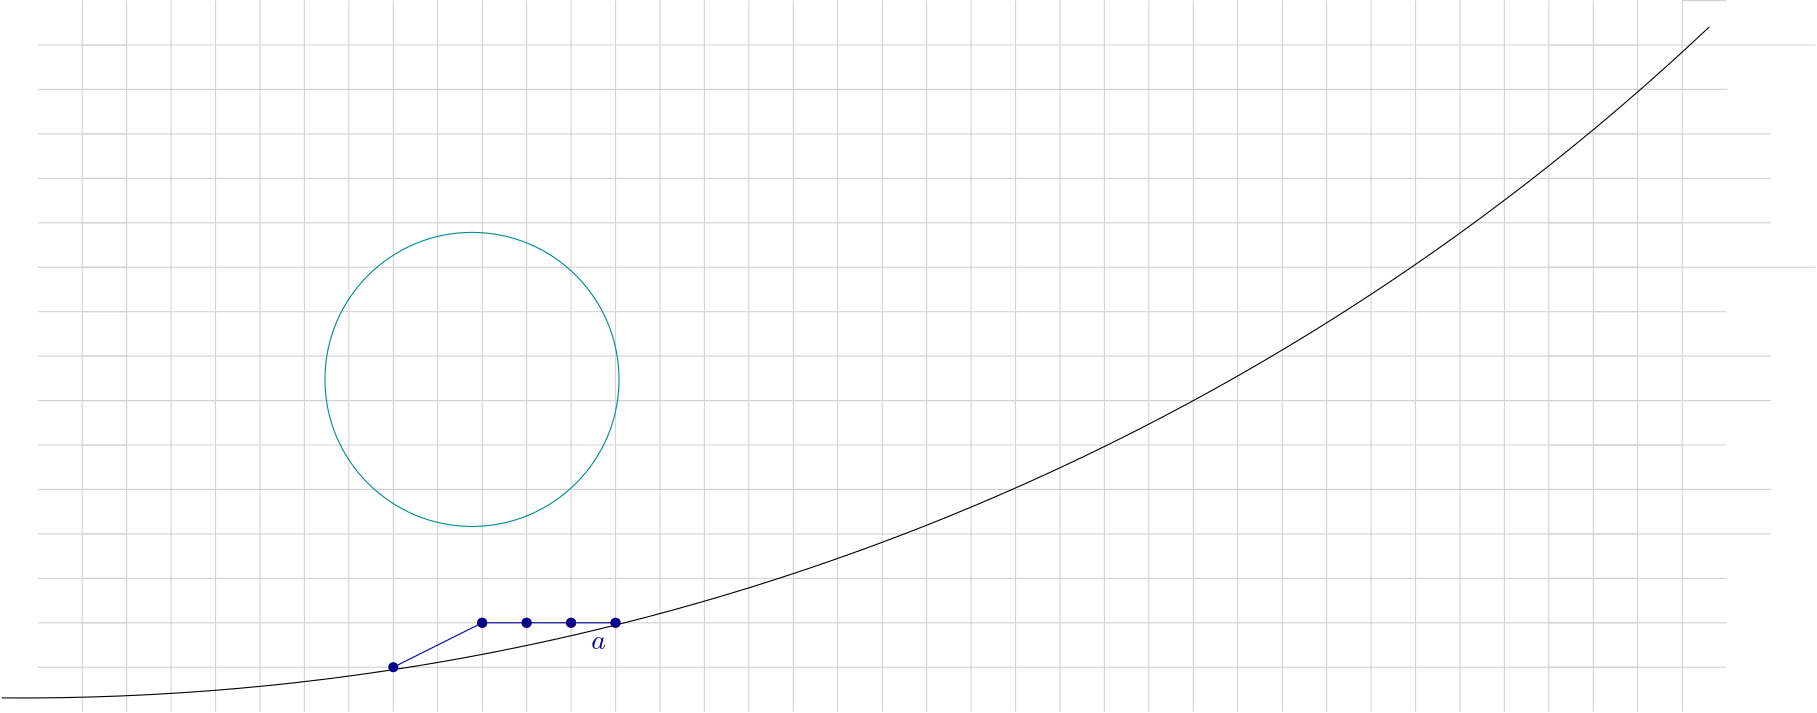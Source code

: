 <?xml version="1.0"?>
<!DOCTYPE ipe SYSTEM "ipe.dtd">
<ipe version="70005" creator="Ipe 7.1.1">
<info created="D:20130604104208" modified="D:20130604163444"/>
<ipestyle name="basic">
<symbol name="arrow/arc(spx)">
<path stroke="sym-stroke" fill="sym-stroke" pen="sym-pen">
0 0 m
-1 0.333 l
-1 -0.333 l
h
</path>
</symbol>
<symbol name="arrow/farc(spx)">
<path stroke="sym-stroke" fill="white" pen="sym-pen">
0 0 m
-1 0.333 l
-1 -0.333 l
h
</path>
</symbol>
<symbol name="mark/circle(sx)" transformations="translations">
<path fill="sym-stroke">
0.6 0 0 0.6 0 0 e
0.4 0 0 0.4 0 0 e
</path>
</symbol>
<symbol name="mark/disk(sx)" transformations="translations">
<path fill="sym-stroke">
0.6 0 0 0.6 0 0 e
</path>
</symbol>
<symbol name="mark/fdisk(sfx)" transformations="translations">
<group>
<path fill="sym-fill">
0.5 0 0 0.5 0 0 e
</path>
<path fill="sym-stroke" fillrule="eofill">
0.6 0 0 0.6 0 0 e
0.4 0 0 0.4 0 0 e
</path>
</group>
</symbol>
<symbol name="mark/box(sx)" transformations="translations">
<path fill="sym-stroke" fillrule="eofill">
-0.6 -0.6 m
0.6 -0.6 l
0.6 0.6 l
-0.6 0.6 l
h
-0.4 -0.4 m
0.4 -0.4 l
0.4 0.4 l
-0.4 0.4 l
h
</path>
</symbol>
<symbol name="mark/square(sx)" transformations="translations">
<path fill="sym-stroke">
-0.6 -0.6 m
0.6 -0.6 l
0.6 0.6 l
-0.6 0.6 l
h
</path>
</symbol>
<symbol name="mark/fsquare(sfx)" transformations="translations">
<group>
<path fill="sym-fill">
-0.5 -0.5 m
0.5 -0.5 l
0.5 0.5 l
-0.5 0.5 l
h
</path>
<path fill="sym-stroke" fillrule="eofill">
-0.6 -0.6 m
0.6 -0.6 l
0.6 0.6 l
-0.6 0.6 l
h
-0.4 -0.4 m
0.4 -0.4 l
0.4 0.4 l
-0.4 0.4 l
h
</path>
</group>
</symbol>
<symbol name="mark/cross(sx)" transformations="translations">
<group>
<path fill="sym-stroke">
-0.43 -0.57 m
0.57 0.43 l
0.43 0.57 l
-0.57 -0.43 l
h
</path>
<path fill="sym-stroke">
-0.43 0.57 m
0.57 -0.43 l
0.43 -0.57 l
-0.57 0.43 l
h
</path>
</group>
</symbol>
<symbol name="arrow/fnormal(spx)">
<path stroke="sym-stroke" fill="white" pen="sym-pen">
0 0 m
-1 0.333 l
-1 -0.333 l
h
</path>
</symbol>
<symbol name="arrow/pointed(spx)">
<path stroke="sym-stroke" fill="sym-stroke" pen="sym-pen">
0 0 m
-1 0.333 l
-0.8 0 l
-1 -0.333 l
h
</path>
</symbol>
<symbol name="arrow/fpointed(spx)">
<path stroke="sym-stroke" fill="white" pen="sym-pen">
0 0 m
-1 0.333 l
-0.8 0 l
-1 -0.333 l
h
</path>
</symbol>
<symbol name="arrow/linear(spx)">
<path stroke="sym-stroke" pen="sym-pen">
-1 0.333 m
0 0 l
-1 -0.333 l
</path>
</symbol>
<symbol name="arrow/fdouble(spx)">
<path stroke="sym-stroke" fill="white" pen="sym-pen">
0 0 m
-1 0.333 l
-1 -0.333 l
h
-1 0 m
-2 0.333 l
-2 -0.333 l
h
</path>
</symbol>
<symbol name="arrow/double(spx)">
<path stroke="sym-stroke" fill="sym-stroke" pen="sym-pen">
0 0 m
-1 0.333 l
-1 -0.333 l
h
-1 0 m
-2 0.333 l
-2 -0.333 l
h
</path>
</symbol>
<pen name="heavier" value="0.8"/>
<pen name="fat" value="1.2"/>
<pen name="ultrafat" value="2"/>
<symbolsize name="large" value="5"/>
<symbolsize name="small" value="2"/>
<symbolsize name="tiny" value="1.1"/>
<arrowsize name="large" value="10"/>
<arrowsize name="small" value="5"/>
<arrowsize name="tiny" value="3"/>
<color name="red" value="1 0 0"/>
<color name="green" value="0 1 0"/>
<color name="blue" value="0 0 1"/>
<color name="yellow" value="1 1 0"/>
<color name="orange" value="1 0.647 0"/>
<color name="gold" value="1 0.843 0"/>
<color name="purple" value="0.627 0.125 0.941"/>
<color name="gray" value="0.745"/>
<color name="brown" value="0.647 0.165 0.165"/>
<color name="navy" value="0 0 0.502"/>
<color name="pink" value="1 0.753 0.796"/>
<color name="seagreen" value="0.18 0.545 0.341"/>
<color name="turquoise" value="0.251 0.878 0.816"/>
<color name="violet" value="0.933 0.51 0.933"/>
<color name="darkblue" value="0 0 0.545"/>
<color name="darkcyan" value="0 0.545 0.545"/>
<color name="darkgray" value="0.663"/>
<color name="darkgreen" value="0 0.392 0"/>
<color name="darkmagenta" value="0.545 0 0.545"/>
<color name="darkorange" value="1 0.549 0"/>
<color name="darkred" value="0.545 0 0"/>
<color name="lightblue" value="0.678 0.847 0.902"/>
<color name="lightcyan" value="0.878 1 1"/>
<color name="lightgray" value="0.827"/>
<color name="lightgreen" value="0.565 0.933 0.565"/>
<color name="lightyellow" value="1 1 0.878"/>
<dashstyle name="dashed" value="[4] 0"/>
<dashstyle name="dotted" value="[1 3] 0"/>
<dashstyle name="dash dotted" value="[4 2 1 2] 0"/>
<dashstyle name="dash dot dotted" value="[4 2 1 2 1 2] 0"/>
<textsize name="large" value="\large"/>
<textsize name="Large" value="\Large"/>
<textsize name="LARGE" value="\LARGE"/>
<textsize name="huge" value="\huge"/>
<textsize name="Huge" value="\Huge"/>
<textsize name="small" value="\small"/>
<textsize name="footnote" value="\footnotesize"/>
<textsize name="tiny" value="\tiny"/>
<textstyle name="center" begin="\begin{center}" end="\end{center}"/>
<textstyle name="itemize" begin="\begin{itemize}" end="\end{itemize}"/>
<textstyle name="item" begin="\begin{itemize}\item{}" end="\end{itemize}"/>
<gridsize name="4 pts" value="4"/>
<gridsize name="8 pts (~3 mm)" value="8"/>
<gridsize name="16 pts (~6 mm)" value="16"/>
<gridsize name="32 pts (~12 mm)" value="32"/>
<gridsize name="10 pts (~3.5 mm)" value="10"/>
<gridsize name="20 pts (~7 mm)" value="20"/>
<gridsize name="14 pts (~5 mm)" value="14"/>
<gridsize name="28 pts (~10 mm)" value="28"/>
<gridsize name="56 pts (~20 mm)" value="56"/>
<anglesize name="90 deg" value="90"/>
<anglesize name="60 deg" value="60"/>
<anglesize name="45 deg" value="45"/>
<anglesize name="30 deg" value="30"/>
<anglesize name="22.5 deg" value="22.5"/>
<tiling name="falling" angle="-60" step="4" width="1"/>
<tiling name="rising" angle="30" step="4" width="1"/>
</ipestyle>
<page>
<layer name="alpha"/>
<view layers="alpha" active="alpha"/>
<path layer="alpha" stroke="lightgray">
576 560 m
16 560 l
</path>
<path stroke="lightgray">
16 544 m
576 544 l
</path>
<path stroke="lightgray">
576 528 m
16 528 l
</path>
<path stroke="lightgray">
16 512 m
576 512 l
</path>
<path stroke="lightgray">
576 496 m
16 496 l
</path>
<path stroke="lightgray">
16 480 m
576 480 l
</path>
<path stroke="lightgray">
576 464 m
16 464 l
</path>
<path stroke="lightgray">
16 448 m
576 448 l
</path>
<path stroke="lightgray">
576 432 m
16 432 l
</path>
<path stroke="lightgray">
16 416 m
576 416 l
</path>
<path stroke="lightgray">
576 432 m
16 432 l
</path>
<path stroke="lightgray">
16 400 m
576 400 l
</path>
<path stroke="lightgray">
576 384 m
16 384 l
</path>
<path stroke="lightgray">
16 368 m
576 368 l
</path>
<path stroke="lightgray">
576 352 m
16 352 l
</path>
<path stroke="lightgray">
16 336 m
576 336 l
</path>
<path stroke="lightgray">
32 320 m
32 576 l
</path>
<path stroke="lightgray">
48 576 m
48 320 l
</path>
<path stroke="lightgray">
64 576 m
64 320 l
</path>
<path stroke="lightgray">
80 320 m
80 576 l
</path>
<path stroke="lightgray">
96 576 m
96 320 l
</path>
<path stroke="lightgray">
112 320 m
112 576 l
</path>
<path stroke="lightgray">
128 576 m
128 320 l
</path>
<path stroke="lightgray">
144 320 m
144 576 l
</path>
<path stroke="lightgray">
160 576 m
160 320 l
</path>
<path stroke="lightgray">
176 320 m
176 576 l
</path>
<path stroke="lightgray">
192 576 m
192 320 l
</path>
<path stroke="lightgray">
208 320 m
208 576 l
</path>
<path stroke="lightgray">
224 576 m
224 320 l
</path>
<path stroke="lightgray">
240 320 m
240 576 l
</path>
<path stroke="lightgray">
256 576 m
256 320 l
</path>
<path stroke="lightgray">
272 320 m
272 576 l
</path>
<path stroke="lightgray">
288 576 m
288 320 l
</path>
<path stroke="lightgray">
304 320 m
304 576 l
</path>
<path stroke="lightgray">
320 576 m
320 320 l
</path>
<path stroke="lightgray">
336 320 m
336 576 l
</path>
<path stroke="lightgray">
352 576 m
352 320 l
</path>
<path stroke="lightgray">
368 320 m
368 576 l
</path>
<path stroke="lightgray">
384 576 m
384 320 l
</path>
<path stroke="lightgray">
400 320 m
400 576 l
</path>
<path stroke="lightgray">
416 576 m
416 320 l
416 320 l
</path>
<path stroke="lightgray">
432 320 m
432 576 l
</path>
<path stroke="lightgray">
448 576 m
448 320 l
448 320 l
</path>
<path stroke="lightgray">
464 320 m
464 576 l
</path>
<path stroke="lightgray">
480 576 m
480 320 l
</path>
<path stroke="lightgray">
496 320 m
496 576 l
</path>
<path stroke="lightgray">
512 320 m
512 576 l
</path>
<path stroke="lightgray">
528 576 m
528 320 l
</path>
<path stroke="lightgray">
544 320 m
544 576 l
</path>
<path stroke="lightgray">
560 576 m
560 320 l
</path>
<path stroke="lightgray">
576 576 m
576 320 l
</path>
<path stroke="lightgray">
592 576 m
592 320 l
</path>
<path stroke="lightgray">
16 576 m
16 320 l
</path>
<path stroke="lightgray">
16 336 m
0 336 l
</path>
<path stroke="lightgray">
32 352 m
0 352 l
</path>
<path stroke="lightgray">
0 368 m
32 368 l
</path>
<path stroke="lightgray">
32 384 m
0 384 l
</path>
<path stroke="lightgray">
0 400 m
32 400 l
</path>
<path stroke="lightgray">
32 416 m
0 416 l
</path>
<path stroke="lightgray">
0 432 m
32 432 l
</path>
<path stroke="lightgray">
32 448 m
0 448 l
</path>
<path stroke="lightgray">
32 464 m
0 464 l
</path>
<path stroke="lightgray">
0 480 m
32 480 l
</path>
<path stroke="lightgray">
32 496 m
0 496 l
</path>
<path stroke="lightgray">
0 512 m
32 512 l
</path>
<path stroke="lightgray">
32 528 m
0 528 l
</path>
<path stroke="lightgray">
0 544 m
32 544 l
</path>
<path stroke="lightgray">
32 560 m
0 560 l
</path>
<path stroke="lightgray">
544 560 m
592 560 l
</path>
<path stroke="lightgray">
544 544 m
592 544 l
</path>
<path stroke="lightgray">
544 528 m
592 528 l
</path>
<path stroke="lightgray">
544 512 m
592 512 l
</path>
<path stroke="lightgray">
544 496 m
592 496 l
</path>
<path stroke="lightgray">
544 480 m
592 480 l
</path>
<path stroke="lightgray">
560 464 m
608 464 l
</path>
<path stroke="lightgray">
544 448 m
592 448 l
</path>
<path stroke="lightgray">
544 432 m
592 432 l
</path>
<path stroke="lightgray">
544 416 m
592 416 l
</path>
<path stroke="lightgray">
544 400 m
592 400 l
</path>
<path stroke="lightgray">
544 384 m
624 384 l
</path>
<path stroke="lightgray">
544 368 m
608 368 l
</path>
<path stroke="lightgray">
544 352 m
608 352 l
</path>
<path stroke="lightgray">
544 336 m
608 336 l
</path>
<path stroke="lightgray">
576 400 m
624 400 l
624 400 l
</path>
<path stroke="lightgray">
560 416 m
608 416 l
</path>
<path stroke="lightgray">
576 432 m
624 432 l
</path>
<path stroke="lightgray">
592 448 m
624 448 l
</path>
<path stroke="lightgray">
592 480 m
640 480 l
</path>
<path stroke="lightgray">
576 496 m
624 496 l
</path>
<path stroke="lightgray">
592 512 m
624 512 l
</path>
<path stroke="lightgray">
592 528 m
624 528 l
</path>
<path stroke="lightgray">
592 544 m
608 544 l
</path>
<path stroke="lightgray">
592 560 m
640 560 l
</path>
<path stroke="lightgray">
592 576 m
608 576 l
</path>
<path stroke="black">
-12.8883 324.954 m
885.148 0 0 885.148 -5.96419 1210.07 601.727 566.492 a
</path>
<use name="mark/disk(sx)" pos="128 336" size="normal" stroke="darkblue"/>
<text matrix="1 0 0 1 84.8125 5.01966" transformations="translations" pos="114.438 337.574" stroke="darkblue" type="label" valign="baseline">$a$</text>
<use name="mark/disk(sx)" pos="208 352" size="normal" stroke="red"/>
<use name="mark/disk(sx)" pos="192 352" size="normal" stroke="red"/>
<path matrix="1 0 0 1 51.9805 -33.3968" stroke="darkcyan">
52.9313 0 0 52.9313 104.343 473.004 e
</path>
<use name="mark/disk(sx)" pos="160 352" size="normal" stroke="red"/>
<use name="mark/disk(sx)" pos="176 352" size="normal" stroke="red"/>
<path stroke="darkblue">
128 336 m
160 352 l
208 352 l
208 352 l
</path>
<use name="mark/disk(sx)" pos="160 352" size="normal" stroke="darkblue"/>
<use name="mark/disk(sx)" pos="176 352" size="normal" stroke="darkblue"/>
<use name="mark/disk(sx)" pos="192 352" size="normal" stroke="darkblue"/>
<use name="mark/disk(sx)" pos="208 352" size="normal" stroke="darkblue"/>
</page>
</ipe>
